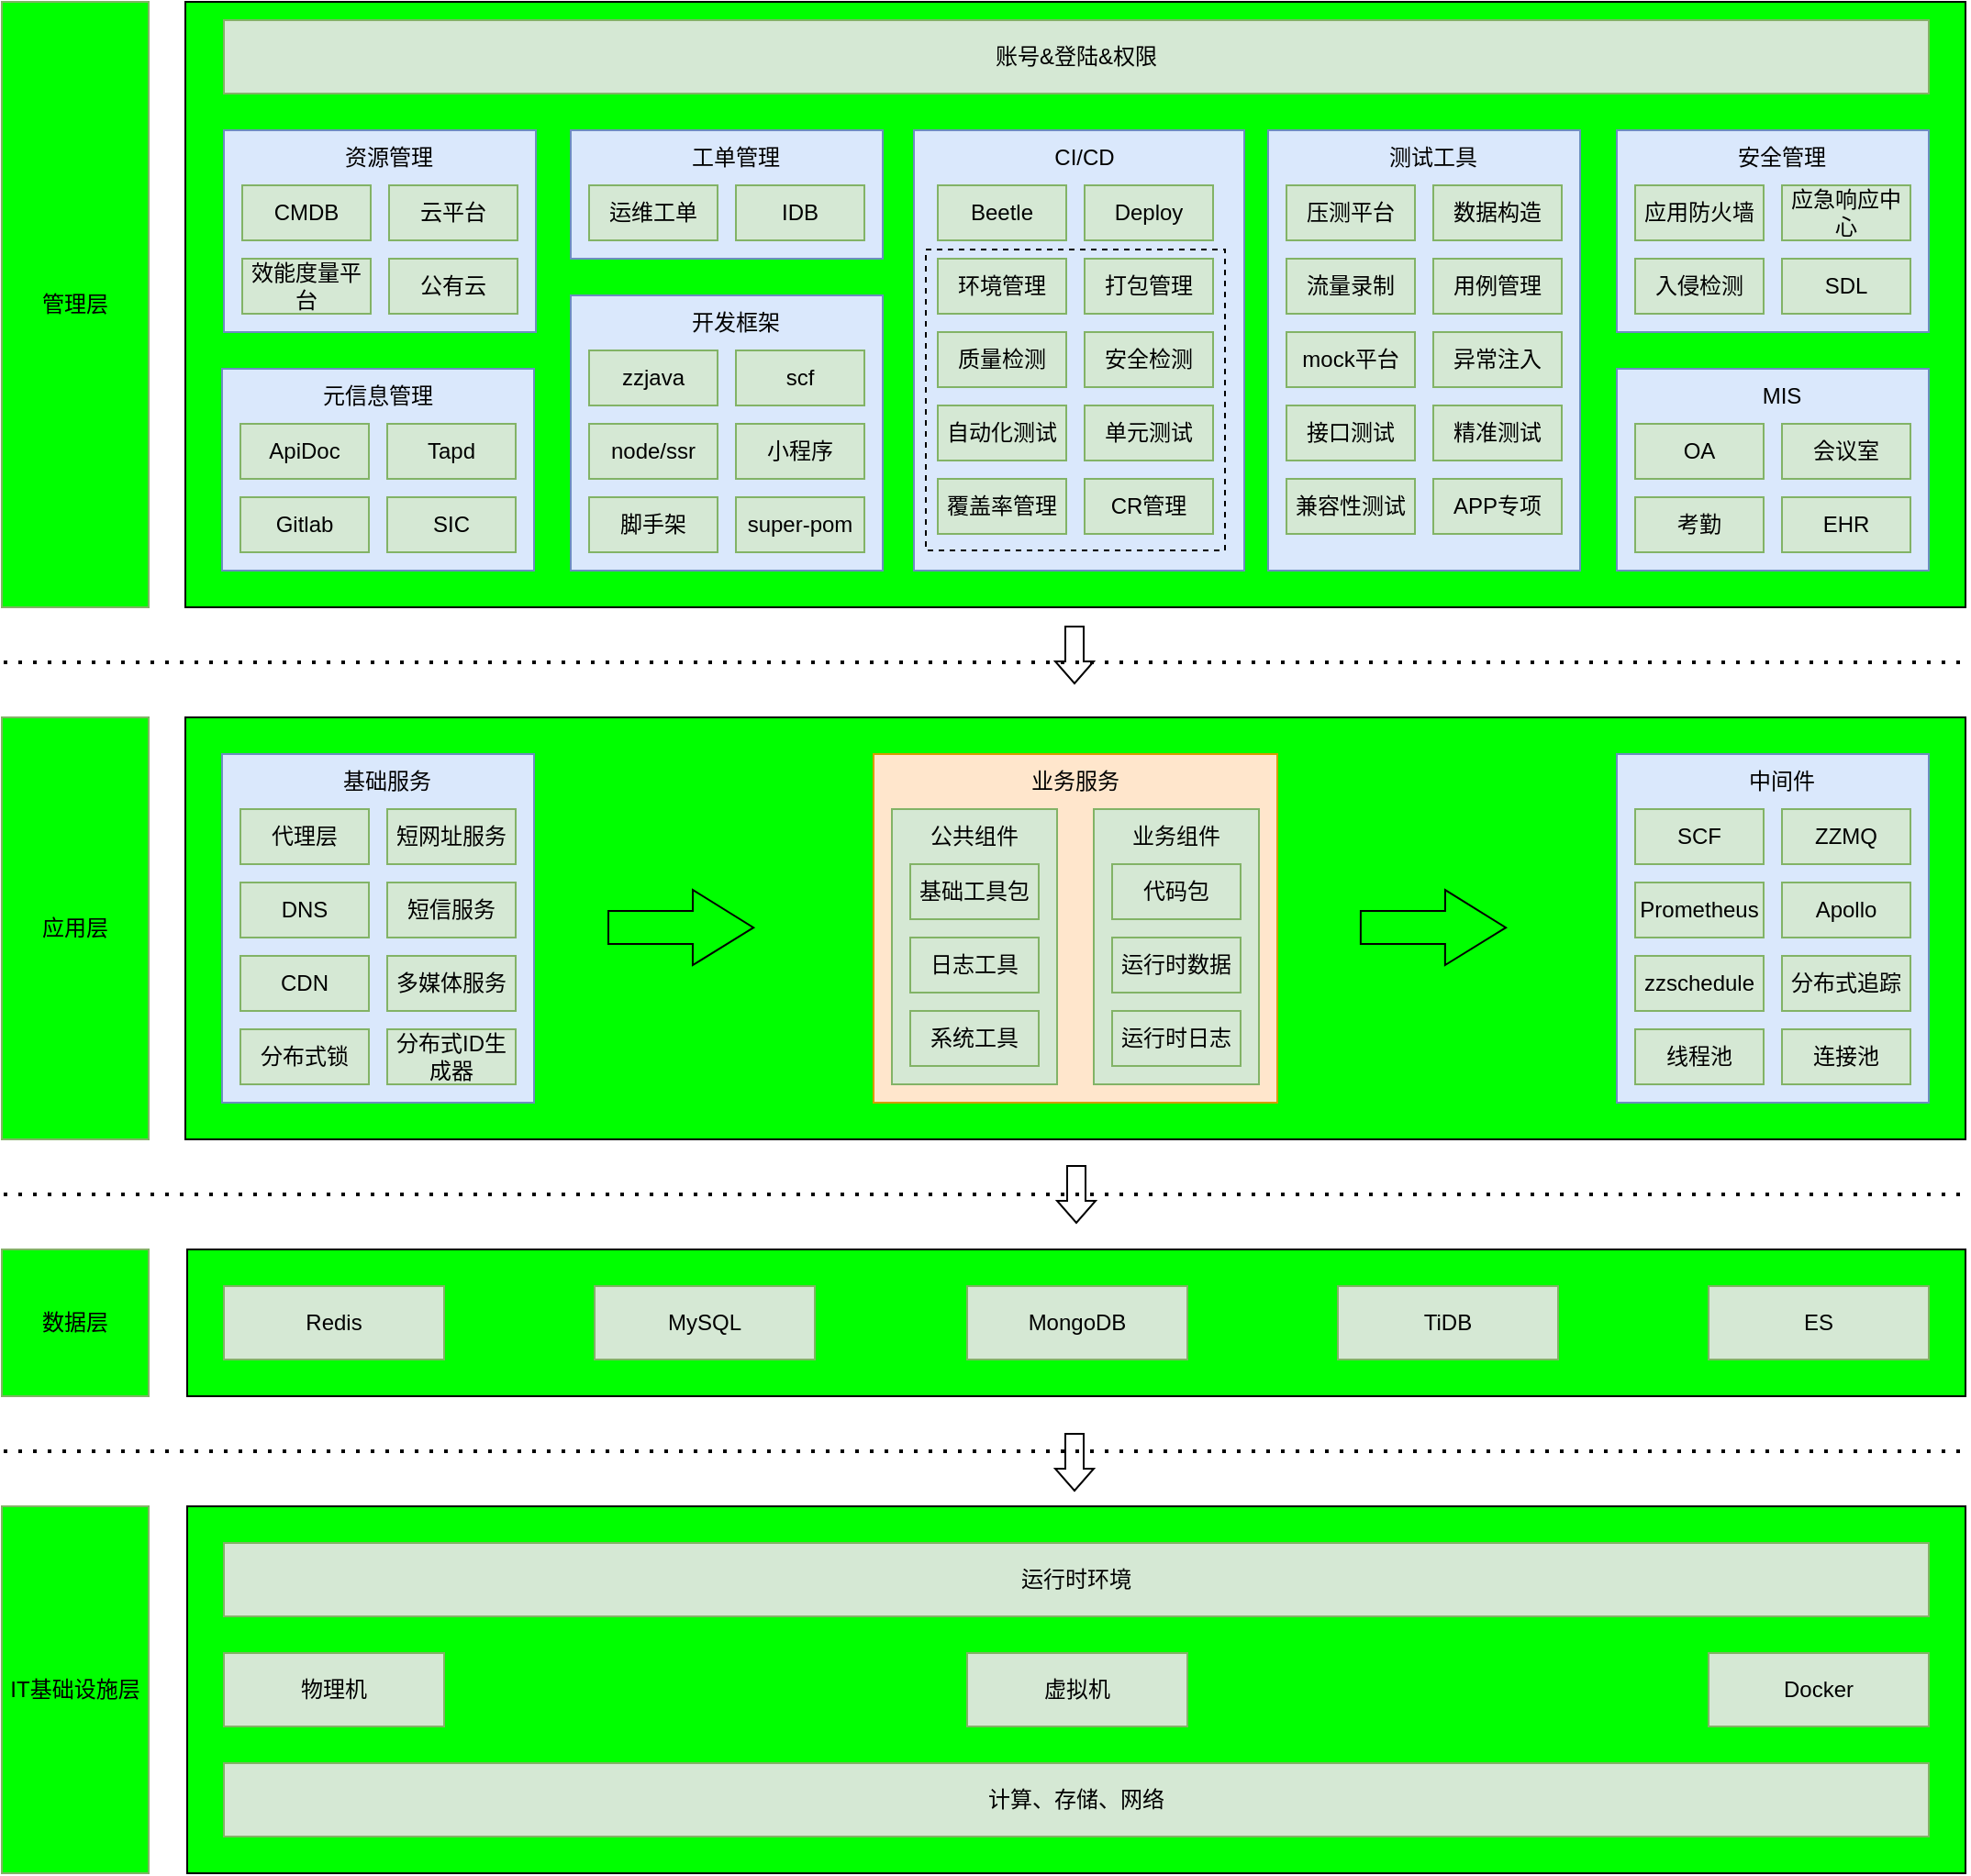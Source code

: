 <mxfile version="20.8.15" type="github">
  <diagram id="4CnJdhBB1DOJsMoVze_0" name="第 1 页">
    <mxGraphModel dx="1243" dy="1940" grid="1" gridSize="10" guides="1" tooltips="1" connect="1" arrows="1" fold="1" page="1" pageScale="1" pageWidth="827" pageHeight="1169" math="0" shadow="0">
      <root>
        <mxCell id="0" />
        <mxCell id="1" parent="0" />
        <mxCell id="Fv1dl7v4SsAJbc2tJzZJ-7" value="" style="rounded=0;whiteSpace=wrap;html=1;fillColor=#00FF00;" parent="1" vertex="1">
          <mxGeometry x="171" y="500" width="969" height="200" as="geometry" />
        </mxCell>
        <mxCell id="Fv1dl7v4SsAJbc2tJzZJ-1" value="IT基础设施层" style="rounded=0;whiteSpace=wrap;html=1;fillColor=#00FF00;strokeColor=#82b366;" parent="1" vertex="1">
          <mxGeometry x="70" y="500" width="80" height="200" as="geometry" />
        </mxCell>
        <mxCell id="Fv1dl7v4SsAJbc2tJzZJ-2" value="计算、存储、网络" style="rounded=0;whiteSpace=wrap;html=1;fillColor=#d5e8d4;strokeColor=#82b366;" parent="1" vertex="1">
          <mxGeometry x="191" y="640" width="929" height="40" as="geometry" />
        </mxCell>
        <mxCell id="Fv1dl7v4SsAJbc2tJzZJ-3" value="物理机" style="rounded=0;whiteSpace=wrap;html=1;fillColor=#d5e8d4;strokeColor=#82b366;" parent="1" vertex="1">
          <mxGeometry x="191" y="580" width="120" height="40" as="geometry" />
        </mxCell>
        <mxCell id="Fv1dl7v4SsAJbc2tJzZJ-4" value="运行时环境" style="rounded=0;whiteSpace=wrap;html=1;fillColor=#d5e8d4;strokeColor=#82b366;" parent="1" vertex="1">
          <mxGeometry x="191" y="520" width="929" height="40" as="geometry" />
        </mxCell>
        <mxCell id="Fv1dl7v4SsAJbc2tJzZJ-5" value="虚拟机" style="rounded=0;whiteSpace=wrap;html=1;fillColor=#d5e8d4;strokeColor=#82b366;" parent="1" vertex="1">
          <mxGeometry x="596" y="580" width="120" height="40" as="geometry" />
        </mxCell>
        <mxCell id="Fv1dl7v4SsAJbc2tJzZJ-6" value="Docker" style="rounded=0;whiteSpace=wrap;html=1;fillColor=#d5e8d4;strokeColor=#82b366;" parent="1" vertex="1">
          <mxGeometry x="1000" y="580" width="120" height="40" as="geometry" />
        </mxCell>
        <mxCell id="Fv1dl7v4SsAJbc2tJzZJ-8" value="" style="endArrow=none;dashed=1;html=1;dashPattern=1 3;strokeWidth=2;rounded=0;" parent="1" edge="1">
          <mxGeometry width="50" height="50" relative="1" as="geometry">
            <mxPoint x="71" y="470" as="sourcePoint" />
            <mxPoint x="1140" y="470" as="targetPoint" />
          </mxGeometry>
        </mxCell>
        <mxCell id="Fv1dl7v4SsAJbc2tJzZJ-9" value="" style="rounded=0;whiteSpace=wrap;html=1;fillColor=#00FF00;" parent="1" vertex="1">
          <mxGeometry x="171" y="360" width="969" height="80" as="geometry" />
        </mxCell>
        <mxCell id="Fv1dl7v4SsAJbc2tJzZJ-10" value="数据层" style="rounded=0;whiteSpace=wrap;html=1;fillColor=#00FF00;strokeColor=#82b366;" parent="1" vertex="1">
          <mxGeometry x="70" y="360" width="80" height="80" as="geometry" />
        </mxCell>
        <mxCell id="Fv1dl7v4SsAJbc2tJzZJ-12" value="Redis" style="rounded=0;whiteSpace=wrap;html=1;fillColor=#d5e8d4;strokeColor=#82b366;" parent="1" vertex="1">
          <mxGeometry x="191" y="380" width="120" height="40" as="geometry" />
        </mxCell>
        <mxCell id="Fv1dl7v4SsAJbc2tJzZJ-14" value="MySQL" style="rounded=0;whiteSpace=wrap;html=1;fillColor=#d5e8d4;strokeColor=#82b366;" parent="1" vertex="1">
          <mxGeometry x="393" y="380" width="120" height="40" as="geometry" />
        </mxCell>
        <mxCell id="Fv1dl7v4SsAJbc2tJzZJ-15" value="ES" style="rounded=0;whiteSpace=wrap;html=1;fillColor=#d5e8d4;strokeColor=#82b366;" parent="1" vertex="1">
          <mxGeometry x="1000" y="380" width="120" height="40" as="geometry" />
        </mxCell>
        <mxCell id="Fv1dl7v4SsAJbc2tJzZJ-16" value="" style="endArrow=none;dashed=1;html=1;dashPattern=1 3;strokeWidth=2;rounded=0;" parent="1" edge="1">
          <mxGeometry width="50" height="50" relative="1" as="geometry">
            <mxPoint x="71" y="330" as="sourcePoint" />
            <mxPoint x="1140" y="330" as="targetPoint" />
          </mxGeometry>
        </mxCell>
        <mxCell id="Fv1dl7v4SsAJbc2tJzZJ-17" value="" style="rounded=0;whiteSpace=wrap;html=1;fillColor=#00FF00;" parent="1" vertex="1">
          <mxGeometry x="170" y="70" width="970" height="230" as="geometry" />
        </mxCell>
        <mxCell id="Fv1dl7v4SsAJbc2tJzZJ-18" value="应用层" style="rounded=0;whiteSpace=wrap;html=1;fillColor=#00FF00;strokeColor=#82b366;" parent="1" vertex="1">
          <mxGeometry x="70" y="70" width="80" height="230" as="geometry" />
        </mxCell>
        <mxCell id="Fv1dl7v4SsAJbc2tJzZJ-63" value="" style="rounded=0;whiteSpace=wrap;html=1;fillColor=#00FF00;" parent="1" vertex="1">
          <mxGeometry x="170" y="-320" width="970" height="330" as="geometry" />
        </mxCell>
        <mxCell id="Fv1dl7v4SsAJbc2tJzZJ-64" value="管理层" style="rounded=0;whiteSpace=wrap;html=1;fillColor=#00FF00;strokeColor=#82b366;" parent="1" vertex="1">
          <mxGeometry x="70" y="-320" width="80" height="330" as="geometry" />
        </mxCell>
        <mxCell id="Fv1dl7v4SsAJbc2tJzZJ-65" value="&lt;div style=&quot;&quot;&gt;&lt;br&gt;&lt;/div&gt;" style="rounded=0;whiteSpace=wrap;html=1;fillColor=#dae8fc;strokeColor=#6c8ebf;align=center;" parent="1" vertex="1">
          <mxGeometry x="191" y="-250" width="170" height="110" as="geometry" />
        </mxCell>
        <mxCell id="Fv1dl7v4SsAJbc2tJzZJ-67" value="资源管理" style="text;html=1;strokeColor=none;fillColor=none;align=center;verticalAlign=middle;whiteSpace=wrap;rounded=0;" parent="1" vertex="1">
          <mxGeometry x="251" y="-250" width="60" height="30" as="geometry" />
        </mxCell>
        <mxCell id="Fv1dl7v4SsAJbc2tJzZJ-68" value="效能度量平台" style="rounded=0;whiteSpace=wrap;html=1;fillColor=#d5e8d4;strokeColor=#82b366;" parent="1" vertex="1">
          <mxGeometry x="201" y="-180" width="70" height="30" as="geometry" />
        </mxCell>
        <mxCell id="Fv1dl7v4SsAJbc2tJzZJ-69" value="CMDB" style="rounded=0;whiteSpace=wrap;html=1;fillColor=#d5e8d4;strokeColor=#82b366;" parent="1" vertex="1">
          <mxGeometry x="201" y="-220" width="70" height="30" as="geometry" />
        </mxCell>
        <mxCell id="Fv1dl7v4SsAJbc2tJzZJ-72" value="公有云" style="rounded=0;whiteSpace=wrap;html=1;fillColor=#d5e8d4;strokeColor=#82b366;" parent="1" vertex="1">
          <mxGeometry x="281" y="-180" width="70" height="30" as="geometry" />
        </mxCell>
        <mxCell id="Fv1dl7v4SsAJbc2tJzZJ-73" value="云平台" style="rounded=0;whiteSpace=wrap;html=1;fillColor=#d5e8d4;strokeColor=#82b366;" parent="1" vertex="1">
          <mxGeometry x="281" y="-220" width="70" height="30" as="geometry" />
        </mxCell>
        <mxCell id="Fv1dl7v4SsAJbc2tJzZJ-87" value="&lt;div style=&quot;&quot;&gt;&lt;br&gt;&lt;/div&gt;" style="rounded=0;whiteSpace=wrap;html=1;fillColor=#dae8fc;strokeColor=#6c8ebf;align=center;" parent="1" vertex="1">
          <mxGeometry x="567" y="-250" width="180" height="240" as="geometry" />
        </mxCell>
        <mxCell id="Fv1dl7v4SsAJbc2tJzZJ-88" value="质量检测" style="rounded=0;whiteSpace=wrap;html=1;fillColor=#d5e8d4;strokeColor=#82b366;" parent="1" vertex="1">
          <mxGeometry x="580" y="-140" width="70" height="30" as="geometry" />
        </mxCell>
        <mxCell id="Fv1dl7v4SsAJbc2tJzZJ-89" value="CI/CD" style="text;html=1;strokeColor=none;fillColor=none;align=center;verticalAlign=middle;whiteSpace=wrap;rounded=0;" parent="1" vertex="1">
          <mxGeometry x="630" y="-250" width="60" height="30" as="geometry" />
        </mxCell>
        <mxCell id="Fv1dl7v4SsAJbc2tJzZJ-90" value="环境管理" style="rounded=0;whiteSpace=wrap;html=1;fillColor=#d5e8d4;strokeColor=#82b366;" parent="1" vertex="1">
          <mxGeometry x="580" y="-180" width="70" height="30" as="geometry" />
        </mxCell>
        <mxCell id="Fv1dl7v4SsAJbc2tJzZJ-91" value="Beetle" style="rounded=0;whiteSpace=wrap;html=1;fillColor=#d5e8d4;strokeColor=#82b366;" parent="1" vertex="1">
          <mxGeometry x="580" y="-220" width="70" height="30" as="geometry" />
        </mxCell>
        <mxCell id="Fv1dl7v4SsAJbc2tJzZJ-92" value="自动化测试" style="rounded=0;whiteSpace=wrap;html=1;fillColor=#d5e8d4;strokeColor=#82b366;" parent="1" vertex="1">
          <mxGeometry x="580" y="-100" width="70" height="30" as="geometry" />
        </mxCell>
        <mxCell id="Fv1dl7v4SsAJbc2tJzZJ-93" value="安全检测" style="rounded=0;whiteSpace=wrap;html=1;fillColor=#d5e8d4;strokeColor=#82b366;" parent="1" vertex="1">
          <mxGeometry x="660" y="-140" width="70" height="30" as="geometry" />
        </mxCell>
        <mxCell id="Fv1dl7v4SsAJbc2tJzZJ-95" value="Deploy" style="rounded=0;whiteSpace=wrap;html=1;fillColor=#d5e8d4;strokeColor=#82b366;" parent="1" vertex="1">
          <mxGeometry x="660" y="-220" width="70" height="30" as="geometry" />
        </mxCell>
        <mxCell id="Fv1dl7v4SsAJbc2tJzZJ-96" value="单元测试" style="rounded=0;whiteSpace=wrap;html=1;fillColor=#d5e8d4;strokeColor=#82b366;" parent="1" vertex="1">
          <mxGeometry x="660" y="-100" width="70" height="30" as="geometry" />
        </mxCell>
        <mxCell id="Fv1dl7v4SsAJbc2tJzZJ-99" value="&lt;div style=&quot;&quot;&gt;&lt;br&gt;&lt;/div&gt;" style="rounded=0;whiteSpace=wrap;html=1;fillColor=#dae8fc;strokeColor=#6c8ebf;align=center;" parent="1" vertex="1">
          <mxGeometry x="190" y="-120" width="170" height="110" as="geometry" />
        </mxCell>
        <mxCell id="Fv1dl7v4SsAJbc2tJzZJ-100" value="元信息管理" style="text;html=1;strokeColor=none;fillColor=none;align=center;verticalAlign=middle;whiteSpace=wrap;rounded=0;" parent="1" vertex="1">
          <mxGeometry x="240" y="-120" width="70" height="30" as="geometry" />
        </mxCell>
        <mxCell id="Fv1dl7v4SsAJbc2tJzZJ-101" value="Gitlab" style="rounded=0;whiteSpace=wrap;html=1;fillColor=#d5e8d4;strokeColor=#82b366;" parent="1" vertex="1">
          <mxGeometry x="200" y="-50" width="70" height="30" as="geometry" />
        </mxCell>
        <mxCell id="Fv1dl7v4SsAJbc2tJzZJ-102" value="ApiDoc" style="rounded=0;whiteSpace=wrap;html=1;fillColor=#d5e8d4;strokeColor=#82b366;" parent="1" vertex="1">
          <mxGeometry x="200" y="-90" width="70" height="30" as="geometry" />
        </mxCell>
        <mxCell id="Fv1dl7v4SsAJbc2tJzZJ-103" value="SIC" style="rounded=0;whiteSpace=wrap;html=1;fillColor=#d5e8d4;strokeColor=#82b366;" parent="1" vertex="1">
          <mxGeometry x="280" y="-50" width="70" height="30" as="geometry" />
        </mxCell>
        <mxCell id="Fv1dl7v4SsAJbc2tJzZJ-104" value="Tapd" style="rounded=0;whiteSpace=wrap;html=1;fillColor=#d5e8d4;strokeColor=#82b366;" parent="1" vertex="1">
          <mxGeometry x="280" y="-90" width="70" height="30" as="geometry" />
        </mxCell>
        <mxCell id="Fv1dl7v4SsAJbc2tJzZJ-105" value="&lt;div style=&quot;&quot;&gt;&lt;br&gt;&lt;/div&gt;" style="rounded=0;whiteSpace=wrap;html=1;fillColor=#dae8fc;strokeColor=#6c8ebf;align=center;" parent="1" vertex="1">
          <mxGeometry x="380" y="-250" width="170" height="70" as="geometry" />
        </mxCell>
        <mxCell id="Fv1dl7v4SsAJbc2tJzZJ-106" value="工单管理" style="text;html=1;strokeColor=none;fillColor=none;align=center;verticalAlign=middle;whiteSpace=wrap;rounded=0;" parent="1" vertex="1">
          <mxGeometry x="440" y="-250" width="60" height="30" as="geometry" />
        </mxCell>
        <mxCell id="Fv1dl7v4SsAJbc2tJzZJ-108" value="运维工单" style="rounded=0;whiteSpace=wrap;html=1;fillColor=#d5e8d4;strokeColor=#82b366;" parent="1" vertex="1">
          <mxGeometry x="390" y="-220" width="70" height="30" as="geometry" />
        </mxCell>
        <mxCell id="Fv1dl7v4SsAJbc2tJzZJ-110" value="IDB" style="rounded=0;whiteSpace=wrap;html=1;fillColor=#d5e8d4;strokeColor=#82b366;" parent="1" vertex="1">
          <mxGeometry x="470" y="-220" width="70" height="30" as="geometry" />
        </mxCell>
        <mxCell id="Fv1dl7v4SsAJbc2tJzZJ-111" value="&lt;div style=&quot;&quot;&gt;&lt;br&gt;&lt;/div&gt;" style="rounded=0;whiteSpace=wrap;html=1;fillColor=#dae8fc;strokeColor=#6c8ebf;align=center;" parent="1" vertex="1">
          <mxGeometry x="950" y="-120" width="170" height="110" as="geometry" />
        </mxCell>
        <mxCell id="Fv1dl7v4SsAJbc2tJzZJ-112" value="MIS" style="text;html=1;strokeColor=none;fillColor=none;align=center;verticalAlign=middle;whiteSpace=wrap;rounded=0;" parent="1" vertex="1">
          <mxGeometry x="1010" y="-120" width="60" height="30" as="geometry" />
        </mxCell>
        <mxCell id="Fv1dl7v4SsAJbc2tJzZJ-113" value="考勤" style="rounded=0;whiteSpace=wrap;html=1;fillColor=#d5e8d4;strokeColor=#82b366;" parent="1" vertex="1">
          <mxGeometry x="960" y="-50" width="70" height="30" as="geometry" />
        </mxCell>
        <mxCell id="Fv1dl7v4SsAJbc2tJzZJ-114" value="OA" style="rounded=0;whiteSpace=wrap;html=1;fillColor=#d5e8d4;strokeColor=#82b366;" parent="1" vertex="1">
          <mxGeometry x="960" y="-90" width="70" height="30" as="geometry" />
        </mxCell>
        <mxCell id="Fv1dl7v4SsAJbc2tJzZJ-115" value="EHR" style="rounded=0;whiteSpace=wrap;html=1;fillColor=#d5e8d4;strokeColor=#82b366;" parent="1" vertex="1">
          <mxGeometry x="1040" y="-50" width="70" height="30" as="geometry" />
        </mxCell>
        <mxCell id="Fv1dl7v4SsAJbc2tJzZJ-116" value="会议室" style="rounded=0;whiteSpace=wrap;html=1;fillColor=#d5e8d4;strokeColor=#82b366;" parent="1" vertex="1">
          <mxGeometry x="1040" y="-90" width="70" height="30" as="geometry" />
        </mxCell>
        <mxCell id="Fv1dl7v4SsAJbc2tJzZJ-117" value="&lt;div style=&quot;&quot;&gt;&lt;br&gt;&lt;/div&gt;" style="rounded=0;whiteSpace=wrap;html=1;fillColor=#dae8fc;strokeColor=#6c8ebf;align=center;" parent="1" vertex="1">
          <mxGeometry x="950" y="-250" width="170" height="110" as="geometry" />
        </mxCell>
        <mxCell id="Fv1dl7v4SsAJbc2tJzZJ-118" value="安全管理" style="text;html=1;strokeColor=none;fillColor=none;align=center;verticalAlign=middle;whiteSpace=wrap;rounded=0;" parent="1" vertex="1">
          <mxGeometry x="1010" y="-250" width="60" height="30" as="geometry" />
        </mxCell>
        <mxCell id="Fv1dl7v4SsAJbc2tJzZJ-119" value="入侵检测" style="rounded=0;whiteSpace=wrap;html=1;fillColor=#d5e8d4;strokeColor=#82b366;" parent="1" vertex="1">
          <mxGeometry x="960" y="-180" width="70" height="30" as="geometry" />
        </mxCell>
        <mxCell id="Fv1dl7v4SsAJbc2tJzZJ-120" value="应用防火墙" style="rounded=0;whiteSpace=wrap;html=1;fillColor=#d5e8d4;strokeColor=#82b366;" parent="1" vertex="1">
          <mxGeometry x="960" y="-220" width="70" height="30" as="geometry" />
        </mxCell>
        <mxCell id="Fv1dl7v4SsAJbc2tJzZJ-121" value="SDL" style="rounded=0;whiteSpace=wrap;html=1;fillColor=#d5e8d4;strokeColor=#82b366;" parent="1" vertex="1">
          <mxGeometry x="1040" y="-180" width="70" height="30" as="geometry" />
        </mxCell>
        <mxCell id="Fv1dl7v4SsAJbc2tJzZJ-122" value="应急响应中心" style="rounded=0;whiteSpace=wrap;html=1;fillColor=#d5e8d4;strokeColor=#82b366;" parent="1" vertex="1">
          <mxGeometry x="1040" y="-220" width="70" height="30" as="geometry" />
        </mxCell>
        <mxCell id="Fv1dl7v4SsAJbc2tJzZJ-123" value="&lt;div style=&quot;&quot;&gt;&lt;br&gt;&lt;/div&gt;" style="rounded=0;whiteSpace=wrap;html=1;fillColor=#dae8fc;strokeColor=#6c8ebf;align=center;" parent="1" vertex="1">
          <mxGeometry x="380" y="-160" width="170" height="150" as="geometry" />
        </mxCell>
        <mxCell id="Fv1dl7v4SsAJbc2tJzZJ-124" value="开发框架" style="text;html=1;strokeColor=none;fillColor=none;align=center;verticalAlign=middle;whiteSpace=wrap;rounded=0;" parent="1" vertex="1">
          <mxGeometry x="440" y="-160" width="60" height="30" as="geometry" />
        </mxCell>
        <mxCell id="Fv1dl7v4SsAJbc2tJzZJ-125" value="node/ssr" style="rounded=0;whiteSpace=wrap;html=1;fillColor=#d5e8d4;strokeColor=#82b366;" parent="1" vertex="1">
          <mxGeometry x="390" y="-90" width="70" height="30" as="geometry" />
        </mxCell>
        <mxCell id="Fv1dl7v4SsAJbc2tJzZJ-126" value="zzjava" style="rounded=0;whiteSpace=wrap;html=1;fillColor=#d5e8d4;strokeColor=#82b366;" parent="1" vertex="1">
          <mxGeometry x="390" y="-130" width="70" height="30" as="geometry" />
        </mxCell>
        <mxCell id="Fv1dl7v4SsAJbc2tJzZJ-127" value="小程序" style="rounded=0;whiteSpace=wrap;html=1;fillColor=#d5e8d4;strokeColor=#82b366;" parent="1" vertex="1">
          <mxGeometry x="470" y="-90" width="70" height="30" as="geometry" />
        </mxCell>
        <mxCell id="Fv1dl7v4SsAJbc2tJzZJ-128" value="scf" style="rounded=0;whiteSpace=wrap;html=1;fillColor=#d5e8d4;strokeColor=#82b366;" parent="1" vertex="1">
          <mxGeometry x="470" y="-130" width="70" height="30" as="geometry" />
        </mxCell>
        <mxCell id="Fv1dl7v4SsAJbc2tJzZJ-129" value="账号&amp;amp;登陆&amp;amp;权限" style="rounded=0;whiteSpace=wrap;html=1;fillColor=#d5e8d4;strokeColor=#82b366;" parent="1" vertex="1">
          <mxGeometry x="191" y="-310" width="929" height="40" as="geometry" />
        </mxCell>
        <mxCell id="SChK_tNsF2rYapBzzm4q-2" value="" style="shape=flexArrow;endArrow=classic;html=1;rounded=0;width=10;endSize=3.67;endWidth=10;" parent="1" edge="1">
          <mxGeometry width="50" height="50" relative="1" as="geometry">
            <mxPoint x="655.5" y="314" as="sourcePoint" />
            <mxPoint x="655.5" y="346" as="targetPoint" />
          </mxGeometry>
        </mxCell>
        <mxCell id="SChK_tNsF2rYapBzzm4q-3" value="" style="shape=flexArrow;endArrow=classic;html=1;rounded=0;width=10;endSize=3.67;endWidth=10;" parent="1" edge="1">
          <mxGeometry width="50" height="50" relative="1" as="geometry">
            <mxPoint x="654.5" y="460" as="sourcePoint" />
            <mxPoint x="654.5" y="492" as="targetPoint" />
          </mxGeometry>
        </mxCell>
        <mxCell id="SChK_tNsF2rYapBzzm4q-4" value="覆盖率管理" style="rounded=0;whiteSpace=wrap;html=1;fillColor=#d5e8d4;strokeColor=#82b366;" parent="1" vertex="1">
          <mxGeometry x="580" y="-60" width="70" height="30" as="geometry" />
        </mxCell>
        <mxCell id="SChK_tNsF2rYapBzzm4q-5" value="CR管理" style="rounded=0;whiteSpace=wrap;html=1;fillColor=#d5e8d4;strokeColor=#82b366;" parent="1" vertex="1">
          <mxGeometry x="660" y="-60" width="70" height="30" as="geometry" />
        </mxCell>
        <mxCell id="SChK_tNsF2rYapBzzm4q-7" value="&lt;div style=&quot;&quot;&gt;&lt;br&gt;&lt;/div&gt;" style="rounded=0;whiteSpace=wrap;html=1;fillColor=#dae8fc;strokeColor=#6c8ebf;align=center;" parent="1" vertex="1">
          <mxGeometry x="760" y="-250" width="170" height="240" as="geometry" />
        </mxCell>
        <mxCell id="SChK_tNsF2rYapBzzm4q-8" value="mock平台" style="rounded=0;whiteSpace=wrap;html=1;fillColor=#d5e8d4;strokeColor=#82b366;" parent="1" vertex="1">
          <mxGeometry x="770" y="-140" width="70" height="30" as="geometry" />
        </mxCell>
        <mxCell id="SChK_tNsF2rYapBzzm4q-9" value="测试工具" style="text;html=1;strokeColor=none;fillColor=none;align=center;verticalAlign=middle;whiteSpace=wrap;rounded=0;" parent="1" vertex="1">
          <mxGeometry x="820" y="-250" width="60" height="30" as="geometry" />
        </mxCell>
        <mxCell id="SChK_tNsF2rYapBzzm4q-10" value="流量录制" style="rounded=0;whiteSpace=wrap;html=1;fillColor=#d5e8d4;strokeColor=#82b366;" parent="1" vertex="1">
          <mxGeometry x="770" y="-180" width="70" height="30" as="geometry" />
        </mxCell>
        <mxCell id="SChK_tNsF2rYapBzzm4q-11" value="压测平台" style="rounded=0;whiteSpace=wrap;html=1;fillColor=#d5e8d4;strokeColor=#82b366;" parent="1" vertex="1">
          <mxGeometry x="770" y="-220" width="70" height="30" as="geometry" />
        </mxCell>
        <mxCell id="SChK_tNsF2rYapBzzm4q-12" value="接口测试" style="rounded=0;whiteSpace=wrap;html=1;fillColor=#d5e8d4;strokeColor=#82b366;" parent="1" vertex="1">
          <mxGeometry x="770" y="-100" width="70" height="30" as="geometry" />
        </mxCell>
        <mxCell id="SChK_tNsF2rYapBzzm4q-13" value="异常注入" style="rounded=0;whiteSpace=wrap;html=1;fillColor=#d5e8d4;strokeColor=#82b366;" parent="1" vertex="1">
          <mxGeometry x="850" y="-140" width="70" height="30" as="geometry" />
        </mxCell>
        <mxCell id="SChK_tNsF2rYapBzzm4q-14" value="用例管理" style="rounded=0;whiteSpace=wrap;html=1;fillColor=#d5e8d4;strokeColor=#82b366;" parent="1" vertex="1">
          <mxGeometry x="850" y="-180" width="70" height="30" as="geometry" />
        </mxCell>
        <mxCell id="SChK_tNsF2rYapBzzm4q-15" value="数据构造" style="rounded=0;whiteSpace=wrap;html=1;fillColor=#d5e8d4;strokeColor=#82b366;" parent="1" vertex="1">
          <mxGeometry x="850" y="-220" width="70" height="30" as="geometry" />
        </mxCell>
        <mxCell id="SChK_tNsF2rYapBzzm4q-16" value="精准测试" style="rounded=0;whiteSpace=wrap;html=1;fillColor=#d5e8d4;strokeColor=#82b366;" parent="1" vertex="1">
          <mxGeometry x="850" y="-100" width="70" height="30" as="geometry" />
        </mxCell>
        <mxCell id="SChK_tNsF2rYapBzzm4q-17" value="兼容性测试" style="rounded=0;whiteSpace=wrap;html=1;fillColor=#d5e8d4;strokeColor=#82b366;" parent="1" vertex="1">
          <mxGeometry x="770" y="-60" width="70" height="30" as="geometry" />
        </mxCell>
        <mxCell id="SChK_tNsF2rYapBzzm4q-18" value="APP专项" style="rounded=0;whiteSpace=wrap;html=1;fillColor=#d5e8d4;strokeColor=#82b366;" parent="1" vertex="1">
          <mxGeometry x="850" y="-60" width="70" height="30" as="geometry" />
        </mxCell>
        <mxCell id="SChK_tNsF2rYapBzzm4q-20" value="脚手架" style="rounded=0;whiteSpace=wrap;html=1;fillColor=#d5e8d4;strokeColor=#82b366;" parent="1" vertex="1">
          <mxGeometry x="390" y="-50" width="70" height="30" as="geometry" />
        </mxCell>
        <mxCell id="SChK_tNsF2rYapBzzm4q-21" value="super-pom" style="rounded=0;whiteSpace=wrap;html=1;fillColor=#d5e8d4;strokeColor=#82b366;" parent="1" vertex="1">
          <mxGeometry x="470" y="-50" width="70" height="30" as="geometry" />
        </mxCell>
        <mxCell id="SChK_tNsF2rYapBzzm4q-22" value="MongoDB" style="rounded=0;whiteSpace=wrap;html=1;fillColor=#d5e8d4;strokeColor=#82b366;" parent="1" vertex="1">
          <mxGeometry x="596" y="380" width="120" height="40" as="geometry" />
        </mxCell>
        <mxCell id="pqr_qoQHBSmuvUiit2ob-2" value="" style="rounded=0;whiteSpace=wrap;html=1;fillColor=none;strokeColor=#000000;dashed=1;" vertex="1" parent="1">
          <mxGeometry x="573.5" y="-185" width="163" height="164" as="geometry" />
        </mxCell>
        <mxCell id="SChK_tNsF2rYapBzzm4q-23" value="TiDB" style="rounded=0;whiteSpace=wrap;html=1;fillColor=#d5e8d4;strokeColor=#82b366;" parent="1" vertex="1">
          <mxGeometry x="798" y="380" width="120" height="40" as="geometry" />
        </mxCell>
        <mxCell id="SChK_tNsF2rYapBzzm4q-24" value="" style="group" parent="1" vertex="1" connectable="0">
          <mxGeometry x="190" y="90" width="170" height="190" as="geometry" />
        </mxCell>
        <mxCell id="Fv1dl7v4SsAJbc2tJzZJ-22" value="&lt;div style=&quot;&quot;&gt;&lt;br&gt;&lt;/div&gt;" style="rounded=0;whiteSpace=wrap;html=1;fillColor=#dae8fc;strokeColor=#6c8ebf;align=center;" parent="SChK_tNsF2rYapBzzm4q-24" vertex="1">
          <mxGeometry width="170" height="190" as="geometry" />
        </mxCell>
        <mxCell id="Fv1dl7v4SsAJbc2tJzZJ-19" value="CDN" style="rounded=0;whiteSpace=wrap;html=1;fillColor=#d5e8d4;strokeColor=#82b366;" parent="SChK_tNsF2rYapBzzm4q-24" vertex="1">
          <mxGeometry x="10" y="110" width="70" height="30" as="geometry" />
        </mxCell>
        <mxCell id="Fv1dl7v4SsAJbc2tJzZJ-23" value="基础服务" style="text;html=1;strokeColor=none;fillColor=none;align=center;verticalAlign=middle;whiteSpace=wrap;rounded=0;" parent="SChK_tNsF2rYapBzzm4q-24" vertex="1">
          <mxGeometry x="60" width="60" height="30" as="geometry" />
        </mxCell>
        <mxCell id="Fv1dl7v4SsAJbc2tJzZJ-25" value="DNS" style="rounded=0;whiteSpace=wrap;html=1;fillColor=#d5e8d4;strokeColor=#82b366;" parent="SChK_tNsF2rYapBzzm4q-24" vertex="1">
          <mxGeometry x="10" y="70" width="70" height="30" as="geometry" />
        </mxCell>
        <mxCell id="Fv1dl7v4SsAJbc2tJzZJ-26" value="代理层" style="rounded=0;whiteSpace=wrap;html=1;fillColor=#d5e8d4;strokeColor=#82b366;" parent="SChK_tNsF2rYapBzzm4q-24" vertex="1">
          <mxGeometry x="10" y="30" width="70" height="30" as="geometry" />
        </mxCell>
        <mxCell id="Fv1dl7v4SsAJbc2tJzZJ-27" value="分布式锁" style="rounded=0;whiteSpace=wrap;html=1;fillColor=#d5e8d4;strokeColor=#82b366;" parent="SChK_tNsF2rYapBzzm4q-24" vertex="1">
          <mxGeometry x="10" y="150" width="70" height="30" as="geometry" />
        </mxCell>
        <mxCell id="Fv1dl7v4SsAJbc2tJzZJ-29" value="多媒体服务" style="rounded=0;whiteSpace=wrap;html=1;fillColor=#d5e8d4;strokeColor=#82b366;" parent="SChK_tNsF2rYapBzzm4q-24" vertex="1">
          <mxGeometry x="90" y="110" width="70" height="30" as="geometry" />
        </mxCell>
        <mxCell id="Fv1dl7v4SsAJbc2tJzZJ-30" value="短信服务" style="rounded=0;whiteSpace=wrap;html=1;fillColor=#d5e8d4;strokeColor=#82b366;" parent="SChK_tNsF2rYapBzzm4q-24" vertex="1">
          <mxGeometry x="90" y="70" width="70" height="30" as="geometry" />
        </mxCell>
        <mxCell id="Fv1dl7v4SsAJbc2tJzZJ-31" value="短网址服务" style="rounded=0;whiteSpace=wrap;html=1;fillColor=#d5e8d4;strokeColor=#82b366;" parent="SChK_tNsF2rYapBzzm4q-24" vertex="1">
          <mxGeometry x="90" y="30" width="70" height="30" as="geometry" />
        </mxCell>
        <mxCell id="Fv1dl7v4SsAJbc2tJzZJ-32" value="分布式ID生成器" style="rounded=0;whiteSpace=wrap;html=1;fillColor=#d5e8d4;strokeColor=#82b366;" parent="SChK_tNsF2rYapBzzm4q-24" vertex="1">
          <mxGeometry x="90" y="150" width="70" height="30" as="geometry" />
        </mxCell>
        <mxCell id="SChK_tNsF2rYapBzzm4q-25" value="" style="group" parent="1" vertex="1" connectable="0">
          <mxGeometry x="545" y="90" width="220" height="190" as="geometry" />
        </mxCell>
        <mxCell id="Fv1dl7v4SsAJbc2tJzZJ-33" value="&lt;div style=&quot;&quot;&gt;&lt;br&gt;&lt;/div&gt;" style="rounded=0;whiteSpace=wrap;html=1;fillColor=#ffe6cc;strokeColor=#d79b00;align=center;" parent="SChK_tNsF2rYapBzzm4q-25" vertex="1">
          <mxGeometry width="220" height="190" as="geometry" />
        </mxCell>
        <mxCell id="Fv1dl7v4SsAJbc2tJzZJ-37" value="" style="rounded=0;whiteSpace=wrap;html=1;fillColor=#d5e8d4;strokeColor=#82b366;" parent="SChK_tNsF2rYapBzzm4q-25" vertex="1">
          <mxGeometry x="10" y="30" width="90" height="150" as="geometry" />
        </mxCell>
        <mxCell id="Fv1dl7v4SsAJbc2tJzZJ-35" value="业务服务" style="text;html=1;strokeColor=none;fillColor=none;align=center;verticalAlign=middle;whiteSpace=wrap;rounded=0;" parent="SChK_tNsF2rYapBzzm4q-25" vertex="1">
          <mxGeometry x="80" width="60" height="30" as="geometry" />
        </mxCell>
        <mxCell id="Fv1dl7v4SsAJbc2tJzZJ-36" value="基础工具包" style="rounded=0;whiteSpace=wrap;html=1;fillColor=#d5e8d4;strokeColor=#82b366;" parent="SChK_tNsF2rYapBzzm4q-25" vertex="1">
          <mxGeometry x="20" y="60" width="70" height="30" as="geometry" />
        </mxCell>
        <mxCell id="Fv1dl7v4SsAJbc2tJzZJ-38" value="系统工具" style="rounded=0;whiteSpace=wrap;html=1;fillColor=#d5e8d4;strokeColor=#82b366;" parent="SChK_tNsF2rYapBzzm4q-25" vertex="1">
          <mxGeometry x="20" y="140" width="70" height="30" as="geometry" />
        </mxCell>
        <mxCell id="Fv1dl7v4SsAJbc2tJzZJ-34" value="日志工具" style="rounded=0;whiteSpace=wrap;html=1;fillColor=#d5e8d4;strokeColor=#82b366;" parent="SChK_tNsF2rYapBzzm4q-25" vertex="1">
          <mxGeometry x="20" y="100" width="70" height="30" as="geometry" />
        </mxCell>
        <mxCell id="Fv1dl7v4SsAJbc2tJzZJ-43" value="公共组件" style="text;html=1;strokeColor=none;fillColor=none;align=center;verticalAlign=middle;whiteSpace=wrap;rounded=0;" parent="SChK_tNsF2rYapBzzm4q-25" vertex="1">
          <mxGeometry x="25" y="30" width="60" height="30" as="geometry" />
        </mxCell>
        <mxCell id="Fv1dl7v4SsAJbc2tJzZJ-44" value="" style="rounded=0;whiteSpace=wrap;html=1;fillColor=#d5e8d4;strokeColor=#82b366;" parent="SChK_tNsF2rYapBzzm4q-25" vertex="1">
          <mxGeometry x="120" y="30" width="90" height="150" as="geometry" />
        </mxCell>
        <mxCell id="Fv1dl7v4SsAJbc2tJzZJ-45" value="代码包" style="rounded=0;whiteSpace=wrap;html=1;fillColor=#d5e8d4;strokeColor=#82b366;" parent="SChK_tNsF2rYapBzzm4q-25" vertex="1">
          <mxGeometry x="130" y="60" width="70" height="30" as="geometry" />
        </mxCell>
        <mxCell id="Fv1dl7v4SsAJbc2tJzZJ-46" value="运行时日志" style="rounded=0;whiteSpace=wrap;html=1;fillColor=#d5e8d4;strokeColor=#82b366;" parent="SChK_tNsF2rYapBzzm4q-25" vertex="1">
          <mxGeometry x="130" y="140" width="70" height="30" as="geometry" />
        </mxCell>
        <mxCell id="Fv1dl7v4SsAJbc2tJzZJ-47" value="运行时数据" style="rounded=0;whiteSpace=wrap;html=1;fillColor=#d5e8d4;strokeColor=#82b366;" parent="SChK_tNsF2rYapBzzm4q-25" vertex="1">
          <mxGeometry x="130" y="100" width="70" height="30" as="geometry" />
        </mxCell>
        <mxCell id="Fv1dl7v4SsAJbc2tJzZJ-48" value="业务组件" style="text;html=1;strokeColor=none;fillColor=none;align=center;verticalAlign=middle;whiteSpace=wrap;rounded=0;" parent="SChK_tNsF2rYapBzzm4q-25" vertex="1">
          <mxGeometry x="135" y="30" width="60" height="30" as="geometry" />
        </mxCell>
        <mxCell id="SChK_tNsF2rYapBzzm4q-27" value="" style="group" parent="1" vertex="1" connectable="0">
          <mxGeometry x="950" y="90" width="170" height="190" as="geometry" />
        </mxCell>
        <mxCell id="Fv1dl7v4SsAJbc2tJzZJ-49" value="&lt;div style=&quot;&quot;&gt;&lt;br&gt;&lt;/div&gt;" style="rounded=0;whiteSpace=wrap;html=1;fillColor=#dae8fc;strokeColor=#6c8ebf;align=center;container=0;" parent="SChK_tNsF2rYapBzzm4q-27" vertex="1">
          <mxGeometry width="170" height="190" as="geometry" />
        </mxCell>
        <mxCell id="Fv1dl7v4SsAJbc2tJzZJ-50" value="zzschedule" style="rounded=0;whiteSpace=wrap;html=1;fillColor=#d5e8d4;strokeColor=#82b366;container=0;" parent="SChK_tNsF2rYapBzzm4q-27" vertex="1">
          <mxGeometry x="10" y="110" width="70" height="30" as="geometry" />
        </mxCell>
        <mxCell id="Fv1dl7v4SsAJbc2tJzZJ-51" value="中间件" style="text;html=1;strokeColor=none;fillColor=none;align=center;verticalAlign=middle;whiteSpace=wrap;rounded=0;container=0;" parent="SChK_tNsF2rYapBzzm4q-27" vertex="1">
          <mxGeometry x="60" width="60" height="30" as="geometry" />
        </mxCell>
        <mxCell id="Fv1dl7v4SsAJbc2tJzZJ-52" value="Prometheus" style="rounded=0;whiteSpace=wrap;html=1;fillColor=#d5e8d4;strokeColor=#82b366;container=0;" parent="SChK_tNsF2rYapBzzm4q-27" vertex="1">
          <mxGeometry x="10" y="70" width="70" height="30" as="geometry" />
        </mxCell>
        <mxCell id="Fv1dl7v4SsAJbc2tJzZJ-53" value="SCF" style="rounded=0;whiteSpace=wrap;html=1;fillColor=#d5e8d4;strokeColor=#82b366;container=0;" parent="SChK_tNsF2rYapBzzm4q-27" vertex="1">
          <mxGeometry x="10" y="30" width="70" height="30" as="geometry" />
        </mxCell>
        <mxCell id="Fv1dl7v4SsAJbc2tJzZJ-54" value="线程池" style="rounded=0;whiteSpace=wrap;html=1;fillColor=#d5e8d4;strokeColor=#82b366;container=0;" parent="SChK_tNsF2rYapBzzm4q-27" vertex="1">
          <mxGeometry x="10" y="150" width="70" height="30" as="geometry" />
        </mxCell>
        <mxCell id="Fv1dl7v4SsAJbc2tJzZJ-55" value="分布式追踪" style="rounded=0;whiteSpace=wrap;html=1;fillColor=#d5e8d4;strokeColor=#82b366;container=0;" parent="SChK_tNsF2rYapBzzm4q-27" vertex="1">
          <mxGeometry x="90" y="110" width="70" height="30" as="geometry" />
        </mxCell>
        <mxCell id="Fv1dl7v4SsAJbc2tJzZJ-56" value="Apollo" style="rounded=0;whiteSpace=wrap;html=1;fillColor=#d5e8d4;strokeColor=#82b366;container=0;" parent="SChK_tNsF2rYapBzzm4q-27" vertex="1">
          <mxGeometry x="90" y="70" width="70" height="30" as="geometry" />
        </mxCell>
        <mxCell id="Fv1dl7v4SsAJbc2tJzZJ-57" value="ZZMQ" style="rounded=0;whiteSpace=wrap;html=1;fillColor=#d5e8d4;strokeColor=#82b366;container=0;" parent="SChK_tNsF2rYapBzzm4q-27" vertex="1">
          <mxGeometry x="90" y="30" width="70" height="30" as="geometry" />
        </mxCell>
        <mxCell id="Fv1dl7v4SsAJbc2tJzZJ-58" value="连接池" style="rounded=0;whiteSpace=wrap;html=1;fillColor=#d5e8d4;strokeColor=#82b366;container=0;" parent="SChK_tNsF2rYapBzzm4q-27" vertex="1">
          <mxGeometry x="90" y="150" width="70" height="30" as="geometry" />
        </mxCell>
        <mxCell id="SChK_tNsF2rYapBzzm4q-28" value="" style="shape=flexArrow;endArrow=classic;html=1;rounded=0;entryX=0.33;entryY=0.609;entryDx=0;entryDy=0;entryPerimeter=0;endWidth=22;endSize=10.7;width=18;" parent="1" edge="1">
          <mxGeometry width="50" height="50" relative="1" as="geometry">
            <mxPoint x="400" y="184.5" as="sourcePoint" />
            <mxPoint x="480.1" y="184.57" as="targetPoint" />
          </mxGeometry>
        </mxCell>
        <mxCell id="SChK_tNsF2rYapBzzm4q-30" value="" style="shape=flexArrow;endArrow=classic;html=1;rounded=0;entryX=0.33;entryY=0.609;entryDx=0;entryDy=0;entryPerimeter=0;endWidth=22;endSize=10.7;width=18;" parent="1" edge="1">
          <mxGeometry width="50" height="50" relative="1" as="geometry">
            <mxPoint x="809.95" y="184.5" as="sourcePoint" />
            <mxPoint x="890.05" y="184.57" as="targetPoint" />
          </mxGeometry>
        </mxCell>
        <mxCell id="pqr_qoQHBSmuvUiit2ob-1" value="" style="endArrow=none;dashed=1;html=1;dashPattern=1 3;strokeWidth=2;rounded=0;" edge="1" parent="1">
          <mxGeometry width="50" height="50" relative="1" as="geometry">
            <mxPoint x="71" y="40" as="sourcePoint" />
            <mxPoint x="1140" y="40" as="targetPoint" />
          </mxGeometry>
        </mxCell>
        <mxCell id="pqr_qoQHBSmuvUiit2ob-4" value="打包管理" style="rounded=0;whiteSpace=wrap;html=1;fillColor=#d5e8d4;strokeColor=#82b366;" vertex="1" parent="1">
          <mxGeometry x="660" y="-180" width="70" height="30" as="geometry" />
        </mxCell>
        <mxCell id="pqr_qoQHBSmuvUiit2ob-5" value="" style="shape=flexArrow;endArrow=classic;html=1;rounded=0;width=10;endSize=3.67;endWidth=10;" edge="1" parent="1">
          <mxGeometry width="50" height="50" relative="1" as="geometry">
            <mxPoint x="654.5" y="20" as="sourcePoint" />
            <mxPoint x="654.5" y="52" as="targetPoint" />
          </mxGeometry>
        </mxCell>
      </root>
    </mxGraphModel>
  </diagram>
</mxfile>
